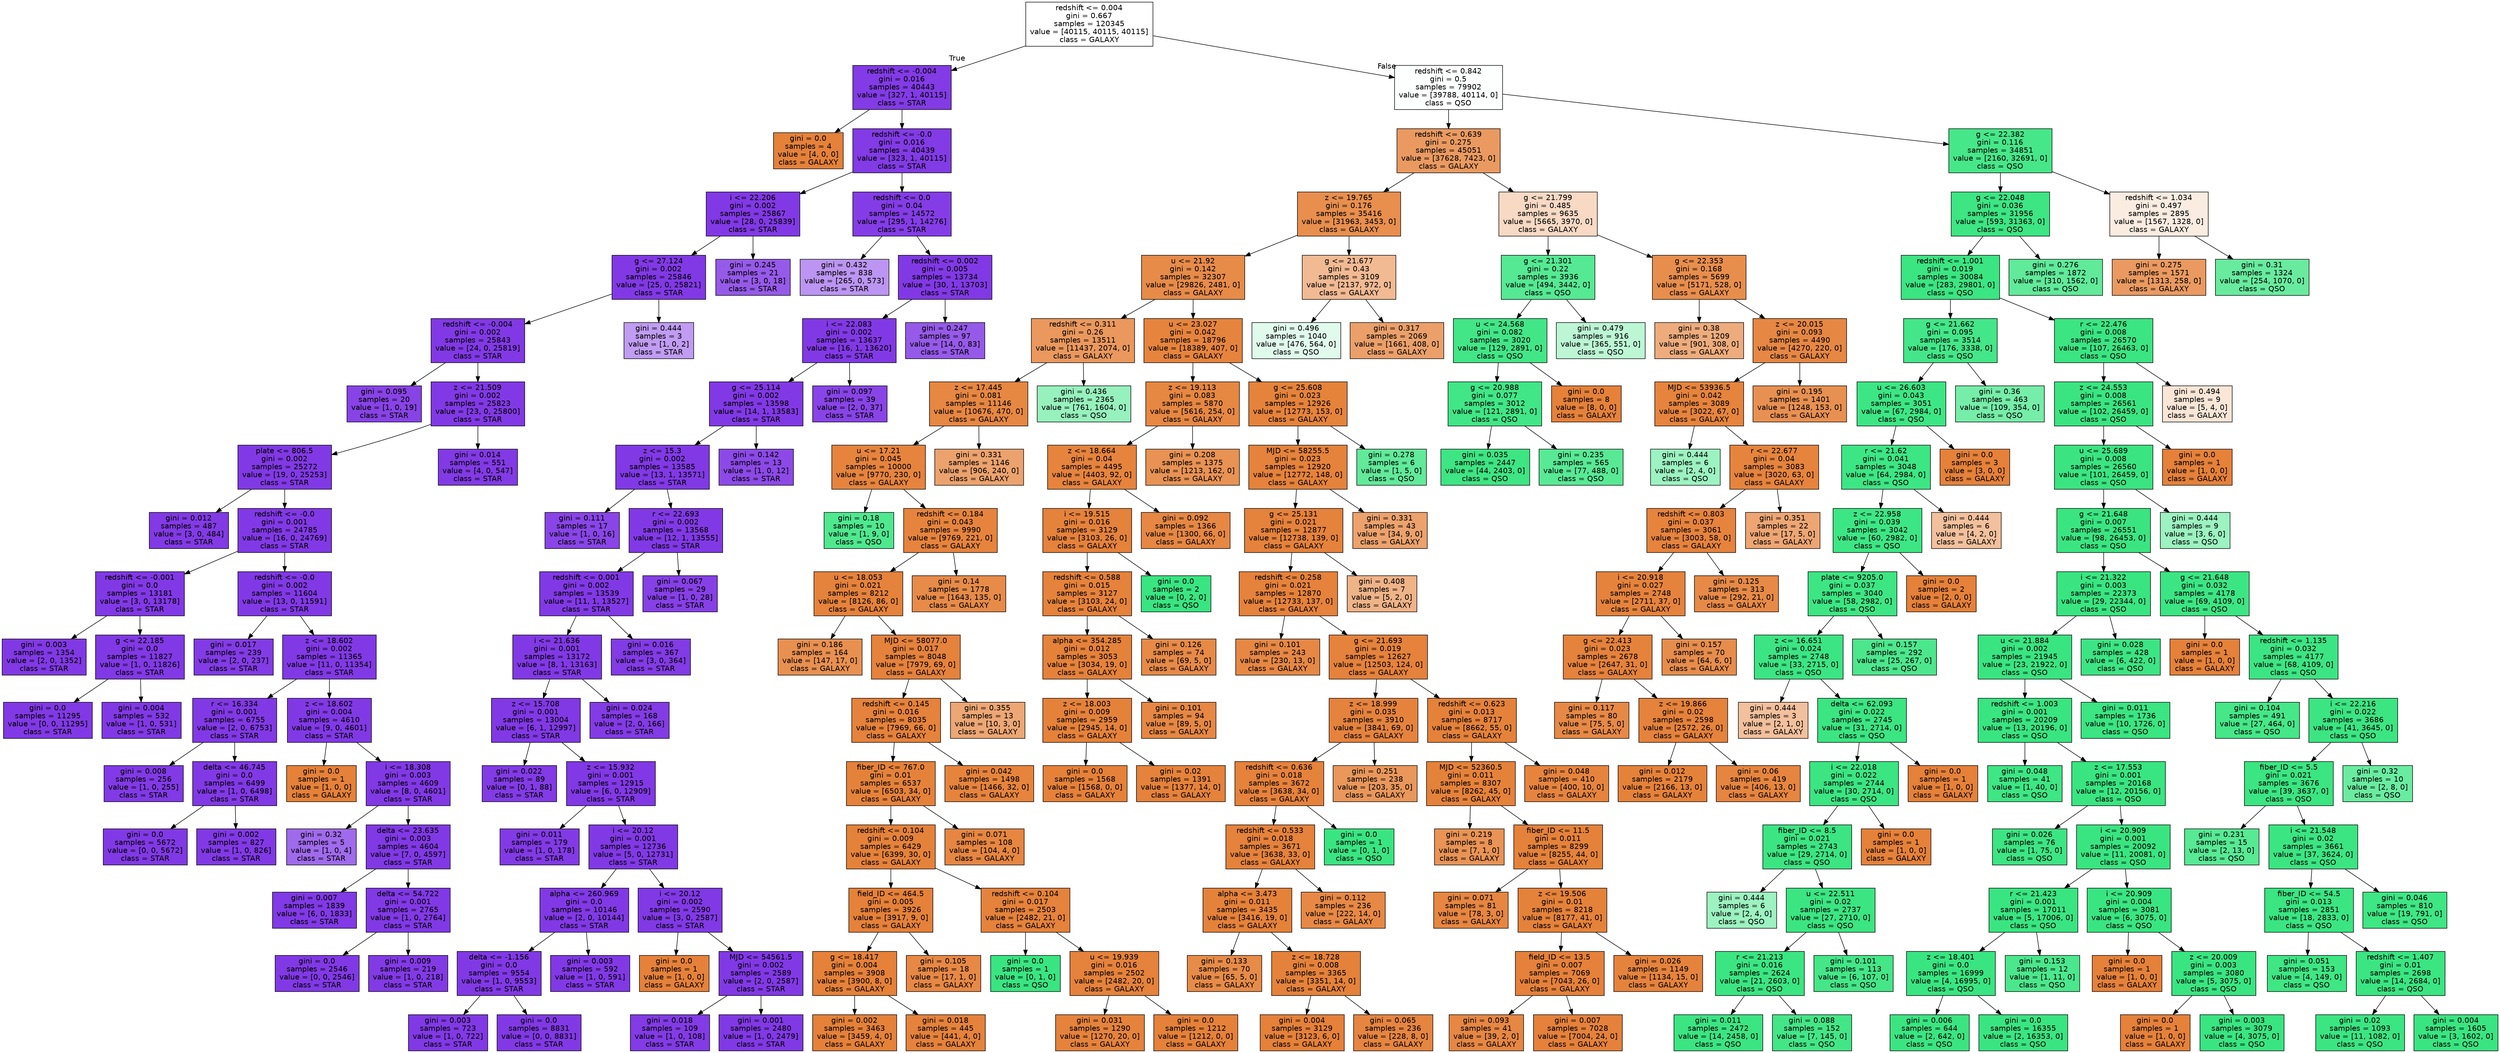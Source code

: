 digraph Tree {
node [shape=box, style="filled", color="black", fontname="helvetica"] ;
edge [fontname="helvetica"] ;
0 [label="redshift <= 0.004\ngini = 0.667\nsamples = 120345\nvalue = [40115, 40115, 40115]\nclass = GALAXY", fillcolor="#ffffff"] ;
1 [label="redshift <= -0.004\ngini = 0.016\nsamples = 40443\nvalue = [327, 1, 40115]\nclass = STAR", fillcolor="#823be5"] ;
0 -> 1 [labeldistance=2.5, labelangle=45, headlabel="True"] ;
2 [label="gini = 0.0\nsamples = 4\nvalue = [4, 0, 0]\nclass = GALAXY", fillcolor="#e58139"] ;
1 -> 2 ;
3 [label="redshift <= -0.0\ngini = 0.016\nsamples = 40439\nvalue = [323, 1, 40115]\nclass = STAR", fillcolor="#823be5"] ;
1 -> 3 ;
4 [label="i <= 22.206\ngini = 0.002\nsamples = 25867\nvalue = [28, 0, 25839]\nclass = STAR", fillcolor="#8139e5"] ;
3 -> 4 ;
5 [label="g <= 27.124\ngini = 0.002\nsamples = 25846\nvalue = [25, 0, 25821]\nclass = STAR", fillcolor="#8139e5"] ;
4 -> 5 ;
6 [label="redshift <= -0.004\ngini = 0.002\nsamples = 25843\nvalue = [24, 0, 25819]\nclass = STAR", fillcolor="#8139e5"] ;
5 -> 6 ;
7 [label="gini = 0.095\nsamples = 20\nvalue = [1, 0, 19]\nclass = STAR", fillcolor="#8843e6"] ;
6 -> 7 ;
8 [label="z <= 21.509\ngini = 0.002\nsamples = 25823\nvalue = [23, 0, 25800]\nclass = STAR", fillcolor="#8139e5"] ;
6 -> 8 ;
9 [label="plate <= 806.5\ngini = 0.002\nsamples = 25272\nvalue = [19, 0, 25253]\nclass = STAR", fillcolor="#8139e5"] ;
8 -> 9 ;
10 [label="gini = 0.012\nsamples = 487\nvalue = [3, 0, 484]\nclass = STAR", fillcolor="#823ae5"] ;
9 -> 10 ;
11 [label="redshift <= -0.0\ngini = 0.001\nsamples = 24785\nvalue = [16, 0, 24769]\nclass = STAR", fillcolor="#8139e5"] ;
9 -> 11 ;
12 [label="redshift <= -0.001\ngini = 0.0\nsamples = 13181\nvalue = [3, 0, 13178]\nclass = STAR", fillcolor="#8139e5"] ;
11 -> 12 ;
13 [label="gini = 0.003\nsamples = 1354\nvalue = [2, 0, 1352]\nclass = STAR", fillcolor="#8139e5"] ;
12 -> 13 ;
14 [label="g <= 22.185\ngini = 0.0\nsamples = 11827\nvalue = [1, 0, 11826]\nclass = STAR", fillcolor="#8139e5"] ;
12 -> 14 ;
15 [label="gini = 0.0\nsamples = 11295\nvalue = [0, 0, 11295]\nclass = STAR", fillcolor="#8139e5"] ;
14 -> 15 ;
16 [label="gini = 0.004\nsamples = 532\nvalue = [1, 0, 531]\nclass = STAR", fillcolor="#8139e5"] ;
14 -> 16 ;
17 [label="redshift <= -0.0\ngini = 0.002\nsamples = 11604\nvalue = [13, 0, 11591]\nclass = STAR", fillcolor="#8139e5"] ;
11 -> 17 ;
18 [label="gini = 0.017\nsamples = 239\nvalue = [2, 0, 237]\nclass = STAR", fillcolor="#823be5"] ;
17 -> 18 ;
19 [label="z <= 18.602\ngini = 0.002\nsamples = 11365\nvalue = [11, 0, 11354]\nclass = STAR", fillcolor="#8139e5"] ;
17 -> 19 ;
20 [label="r <= 16.334\ngini = 0.001\nsamples = 6755\nvalue = [2, 0, 6753]\nclass = STAR", fillcolor="#8139e5"] ;
19 -> 20 ;
21 [label="gini = 0.008\nsamples = 256\nvalue = [1, 0, 255]\nclass = STAR", fillcolor="#813ae5"] ;
20 -> 21 ;
22 [label="delta <= 46.745\ngini = 0.0\nsamples = 6499\nvalue = [1, 0, 6498]\nclass = STAR", fillcolor="#8139e5"] ;
20 -> 22 ;
23 [label="gini = 0.0\nsamples = 5672\nvalue = [0, 0, 5672]\nclass = STAR", fillcolor="#8139e5"] ;
22 -> 23 ;
24 [label="gini = 0.002\nsamples = 827\nvalue = [1, 0, 826]\nclass = STAR", fillcolor="#8139e5"] ;
22 -> 24 ;
25 [label="z <= 18.602\ngini = 0.004\nsamples = 4610\nvalue = [9, 0, 4601]\nclass = STAR", fillcolor="#8139e5"] ;
19 -> 25 ;
26 [label="gini = 0.0\nsamples = 1\nvalue = [1, 0, 0]\nclass = GALAXY", fillcolor="#e58139"] ;
25 -> 26 ;
27 [label="i <= 18.308\ngini = 0.003\nsamples = 4609\nvalue = [8, 0, 4601]\nclass = STAR", fillcolor="#8139e5"] ;
25 -> 27 ;
28 [label="gini = 0.32\nsamples = 5\nvalue = [1, 0, 4]\nclass = STAR", fillcolor="#a06aec"] ;
27 -> 28 ;
29 [label="delta <= 23.635\ngini = 0.003\nsamples = 4604\nvalue = [7, 0, 4597]\nclass = STAR", fillcolor="#8139e5"] ;
27 -> 29 ;
30 [label="gini = 0.007\nsamples = 1839\nvalue = [6, 0, 1833]\nclass = STAR", fillcolor="#813ae5"] ;
29 -> 30 ;
31 [label="delta <= 54.722\ngini = 0.001\nsamples = 2765\nvalue = [1, 0, 2764]\nclass = STAR", fillcolor="#8139e5"] ;
29 -> 31 ;
32 [label="gini = 0.0\nsamples = 2546\nvalue = [0, 0, 2546]\nclass = STAR", fillcolor="#8139e5"] ;
31 -> 32 ;
33 [label="gini = 0.009\nsamples = 219\nvalue = [1, 0, 218]\nclass = STAR", fillcolor="#823ae5"] ;
31 -> 33 ;
34 [label="gini = 0.014\nsamples = 551\nvalue = [4, 0, 547]\nclass = STAR", fillcolor="#823ae5"] ;
8 -> 34 ;
35 [label="gini = 0.444\nsamples = 3\nvalue = [1, 0, 2]\nclass = STAR", fillcolor="#c09cf2"] ;
5 -> 35 ;
36 [label="gini = 0.245\nsamples = 21\nvalue = [3, 0, 18]\nclass = STAR", fillcolor="#965ae9"] ;
4 -> 36 ;
37 [label="redshift <= 0.0\ngini = 0.04\nsamples = 14572\nvalue = [295, 1, 14276]\nclass = STAR", fillcolor="#843de6"] ;
3 -> 37 ;
38 [label="gini = 0.432\nsamples = 838\nvalue = [265, 0, 573]\nclass = STAR", fillcolor="#bb95f1"] ;
37 -> 38 ;
39 [label="redshift <= 0.002\ngini = 0.005\nsamples = 13734\nvalue = [30, 1, 13703]\nclass = STAR", fillcolor="#8139e5"] ;
37 -> 39 ;
40 [label="i <= 22.083\ngini = 0.002\nsamples = 13637\nvalue = [16, 1, 13620]\nclass = STAR", fillcolor="#8139e5"] ;
39 -> 40 ;
41 [label="g <= 25.114\ngini = 0.002\nsamples = 13598\nvalue = [14, 1, 13583]\nclass = STAR", fillcolor="#8139e5"] ;
40 -> 41 ;
42 [label="z <= 15.3\ngini = 0.002\nsamples = 13585\nvalue = [13, 1, 13571]\nclass = STAR", fillcolor="#8139e5"] ;
41 -> 42 ;
43 [label="gini = 0.111\nsamples = 17\nvalue = [1, 0, 16]\nclass = STAR", fillcolor="#8945e7"] ;
42 -> 43 ;
44 [label="r <= 22.693\ngini = 0.002\nsamples = 13568\nvalue = [12, 1, 13555]\nclass = STAR", fillcolor="#8139e5"] ;
42 -> 44 ;
45 [label="redshift <= 0.001\ngini = 0.002\nsamples = 13539\nvalue = [11, 1, 13527]\nclass = STAR", fillcolor="#8139e5"] ;
44 -> 45 ;
46 [label="i <= 21.636\ngini = 0.001\nsamples = 13172\nvalue = [8, 1, 13163]\nclass = STAR", fillcolor="#8139e5"] ;
45 -> 46 ;
47 [label="z <= 15.708\ngini = 0.001\nsamples = 13004\nvalue = [6, 1, 12997]\nclass = STAR", fillcolor="#8139e5"] ;
46 -> 47 ;
48 [label="gini = 0.022\nsamples = 89\nvalue = [0, 1, 88]\nclass = STAR", fillcolor="#823be5"] ;
47 -> 48 ;
49 [label="z <= 15.932\ngini = 0.001\nsamples = 12915\nvalue = [6, 0, 12909]\nclass = STAR", fillcolor="#8139e5"] ;
47 -> 49 ;
50 [label="gini = 0.011\nsamples = 179\nvalue = [1, 0, 178]\nclass = STAR", fillcolor="#823ae5"] ;
49 -> 50 ;
51 [label="i <= 20.12\ngini = 0.001\nsamples = 12736\nvalue = [5, 0, 12731]\nclass = STAR", fillcolor="#8139e5"] ;
49 -> 51 ;
52 [label="alpha <= 260.969\ngini = 0.0\nsamples = 10146\nvalue = [2, 0, 10144]\nclass = STAR", fillcolor="#8139e5"] ;
51 -> 52 ;
53 [label="delta <= -1.156\ngini = 0.0\nsamples = 9554\nvalue = [1, 0, 9553]\nclass = STAR", fillcolor="#8139e5"] ;
52 -> 53 ;
54 [label="gini = 0.003\nsamples = 723\nvalue = [1, 0, 722]\nclass = STAR", fillcolor="#8139e5"] ;
53 -> 54 ;
55 [label="gini = 0.0\nsamples = 8831\nvalue = [0, 0, 8831]\nclass = STAR", fillcolor="#8139e5"] ;
53 -> 55 ;
56 [label="gini = 0.003\nsamples = 592\nvalue = [1, 0, 591]\nclass = STAR", fillcolor="#8139e5"] ;
52 -> 56 ;
57 [label="i <= 20.12\ngini = 0.002\nsamples = 2590\nvalue = [3, 0, 2587]\nclass = STAR", fillcolor="#8139e5"] ;
51 -> 57 ;
58 [label="gini = 0.0\nsamples = 1\nvalue = [1, 0, 0]\nclass = GALAXY", fillcolor="#e58139"] ;
57 -> 58 ;
59 [label="MJD <= 54561.5\ngini = 0.002\nsamples = 2589\nvalue = [2, 0, 2587]\nclass = STAR", fillcolor="#8139e5"] ;
57 -> 59 ;
60 [label="gini = 0.018\nsamples = 109\nvalue = [1, 0, 108]\nclass = STAR", fillcolor="#823be5"] ;
59 -> 60 ;
61 [label="gini = 0.001\nsamples = 2480\nvalue = [1, 0, 2479]\nclass = STAR", fillcolor="#8139e5"] ;
59 -> 61 ;
62 [label="gini = 0.024\nsamples = 168\nvalue = [2, 0, 166]\nclass = STAR", fillcolor="#833be5"] ;
46 -> 62 ;
63 [label="gini = 0.016\nsamples = 367\nvalue = [3, 0, 364]\nclass = STAR", fillcolor="#823be5"] ;
45 -> 63 ;
64 [label="gini = 0.067\nsamples = 29\nvalue = [1, 0, 28]\nclass = STAR", fillcolor="#8640e6"] ;
44 -> 64 ;
65 [label="gini = 0.142\nsamples = 13\nvalue = [1, 0, 12]\nclass = STAR", fillcolor="#8c49e7"] ;
41 -> 65 ;
66 [label="gini = 0.097\nsamples = 39\nvalue = [2, 0, 37]\nclass = STAR", fillcolor="#8844e6"] ;
40 -> 66 ;
67 [label="gini = 0.247\nsamples = 97\nvalue = [14, 0, 83]\nclass = STAR", fillcolor="#965ae9"] ;
39 -> 67 ;
68 [label="redshift <= 0.842\ngini = 0.5\nsamples = 79902\nvalue = [39788, 40114, 0]\nclass = QSO", fillcolor="#fdfffe"] ;
0 -> 68 [labeldistance=2.5, labelangle=-45, headlabel="False"] ;
69 [label="redshift <= 0.639\ngini = 0.275\nsamples = 45051\nvalue = [37628, 7423, 0]\nclass = GALAXY", fillcolor="#ea9a60"] ;
68 -> 69 ;
70 [label="z <= 19.765\ngini = 0.176\nsamples = 35416\nvalue = [31963, 3453, 0]\nclass = GALAXY", fillcolor="#e88f4e"] ;
69 -> 70 ;
71 [label="u <= 21.92\ngini = 0.142\nsamples = 32307\nvalue = [29826, 2481, 0]\nclass = GALAXY", fillcolor="#e78b49"] ;
70 -> 71 ;
72 [label="redshift <= 0.311\ngini = 0.26\nsamples = 13511\nvalue = [11437, 2074, 0]\nclass = GALAXY", fillcolor="#ea985d"] ;
71 -> 72 ;
73 [label="z <= 17.445\ngini = 0.081\nsamples = 11146\nvalue = [10676, 470, 0]\nclass = GALAXY", fillcolor="#e68742"] ;
72 -> 73 ;
74 [label="u <= 17.21\ngini = 0.045\nsamples = 10000\nvalue = [9770, 230, 0]\nclass = GALAXY", fillcolor="#e6843e"] ;
73 -> 74 ;
75 [label="gini = 0.18\nsamples = 10\nvalue = [1, 9, 0]\nclass = QSO", fillcolor="#4fe88f"] ;
74 -> 75 ;
76 [label="redshift <= 0.184\ngini = 0.043\nsamples = 9990\nvalue = [9769, 221, 0]\nclass = GALAXY", fillcolor="#e6843d"] ;
74 -> 76 ;
77 [label="u <= 18.053\ngini = 0.021\nsamples = 8212\nvalue = [8126, 86, 0]\nclass = GALAXY", fillcolor="#e5823b"] ;
76 -> 77 ;
78 [label="gini = 0.186\nsamples = 164\nvalue = [147, 17, 0]\nclass = GALAXY", fillcolor="#e89050"] ;
77 -> 78 ;
79 [label="MJD <= 58077.0\ngini = 0.017\nsamples = 8048\nvalue = [7979, 69, 0]\nclass = GALAXY", fillcolor="#e5823b"] ;
77 -> 79 ;
80 [label="redshift <= 0.145\ngini = 0.016\nsamples = 8035\nvalue = [7969, 66, 0]\nclass = GALAXY", fillcolor="#e5823b"] ;
79 -> 80 ;
81 [label="fiber_ID <= 767.0\ngini = 0.01\nsamples = 6537\nvalue = [6503, 34, 0]\nclass = GALAXY", fillcolor="#e5823a"] ;
80 -> 81 ;
82 [label="redshift <= 0.104\ngini = 0.009\nsamples = 6429\nvalue = [6399, 30, 0]\nclass = GALAXY", fillcolor="#e5823a"] ;
81 -> 82 ;
83 [label="field_ID <= 464.5\ngini = 0.005\nsamples = 3926\nvalue = [3917, 9, 0]\nclass = GALAXY", fillcolor="#e58139"] ;
82 -> 83 ;
84 [label="g <= 18.417\ngini = 0.004\nsamples = 3908\nvalue = [3900, 8, 0]\nclass = GALAXY", fillcolor="#e58139"] ;
83 -> 84 ;
85 [label="gini = 0.002\nsamples = 3463\nvalue = [3459, 4, 0]\nclass = GALAXY", fillcolor="#e58139"] ;
84 -> 85 ;
86 [label="gini = 0.018\nsamples = 445\nvalue = [441, 4, 0]\nclass = GALAXY", fillcolor="#e5823b"] ;
84 -> 86 ;
87 [label="gini = 0.105\nsamples = 18\nvalue = [17, 1, 0]\nclass = GALAXY", fillcolor="#e78845"] ;
83 -> 87 ;
88 [label="redshift <= 0.104\ngini = 0.017\nsamples = 2503\nvalue = [2482, 21, 0]\nclass = GALAXY", fillcolor="#e5823b"] ;
82 -> 88 ;
89 [label="gini = 0.0\nsamples = 1\nvalue = [0, 1, 0]\nclass = QSO", fillcolor="#39e581"] ;
88 -> 89 ;
90 [label="u <= 19.939\ngini = 0.016\nsamples = 2502\nvalue = [2482, 20, 0]\nclass = GALAXY", fillcolor="#e5823b"] ;
88 -> 90 ;
91 [label="gini = 0.031\nsamples = 1290\nvalue = [1270, 20, 0]\nclass = GALAXY", fillcolor="#e5833c"] ;
90 -> 91 ;
92 [label="gini = 0.0\nsamples = 1212\nvalue = [1212, 0, 0]\nclass = GALAXY", fillcolor="#e58139"] ;
90 -> 92 ;
93 [label="gini = 0.071\nsamples = 108\nvalue = [104, 4, 0]\nclass = GALAXY", fillcolor="#e68641"] ;
81 -> 93 ;
94 [label="gini = 0.042\nsamples = 1498\nvalue = [1466, 32, 0]\nclass = GALAXY", fillcolor="#e6843d"] ;
80 -> 94 ;
95 [label="gini = 0.355\nsamples = 13\nvalue = [10, 3, 0]\nclass = GALAXY", fillcolor="#eda774"] ;
79 -> 95 ;
96 [label="gini = 0.14\nsamples = 1778\nvalue = [1643, 135, 0]\nclass = GALAXY", fillcolor="#e78b49"] ;
76 -> 96 ;
97 [label="gini = 0.331\nsamples = 1146\nvalue = [906, 240, 0]\nclass = GALAXY", fillcolor="#eca26d"] ;
73 -> 97 ;
98 [label="gini = 0.436\nsamples = 2365\nvalue = [761, 1604, 0]\nclass = QSO", fillcolor="#97f1bd"] ;
72 -> 98 ;
99 [label="u <= 23.027\ngini = 0.042\nsamples = 18796\nvalue = [18389, 407, 0]\nclass = GALAXY", fillcolor="#e6843d"] ;
71 -> 99 ;
100 [label="z <= 19.113\ngini = 0.083\nsamples = 5870\nvalue = [5616, 254, 0]\nclass = GALAXY", fillcolor="#e68742"] ;
99 -> 100 ;
101 [label="z <= 18.664\ngini = 0.04\nsamples = 4495\nvalue = [4403, 92, 0]\nclass = GALAXY", fillcolor="#e6843d"] ;
100 -> 101 ;
102 [label="i <= 19.515\ngini = 0.016\nsamples = 3129\nvalue = [3103, 26, 0]\nclass = GALAXY", fillcolor="#e5823b"] ;
101 -> 102 ;
103 [label="redshift <= 0.588\ngini = 0.015\nsamples = 3127\nvalue = [3103, 24, 0]\nclass = GALAXY", fillcolor="#e5823b"] ;
102 -> 103 ;
104 [label="alpha <= 354.285\ngini = 0.012\nsamples = 3053\nvalue = [3034, 19, 0]\nclass = GALAXY", fillcolor="#e5823a"] ;
103 -> 104 ;
105 [label="z <= 18.003\ngini = 0.009\nsamples = 2959\nvalue = [2945, 14, 0]\nclass = GALAXY", fillcolor="#e5823a"] ;
104 -> 105 ;
106 [label="gini = 0.0\nsamples = 1568\nvalue = [1568, 0, 0]\nclass = GALAXY", fillcolor="#e58139"] ;
105 -> 106 ;
107 [label="gini = 0.02\nsamples = 1391\nvalue = [1377, 14, 0]\nclass = GALAXY", fillcolor="#e5823b"] ;
105 -> 107 ;
108 [label="gini = 0.101\nsamples = 94\nvalue = [89, 5, 0]\nclass = GALAXY", fillcolor="#e68844"] ;
104 -> 108 ;
109 [label="gini = 0.126\nsamples = 74\nvalue = [69, 5, 0]\nclass = GALAXY", fillcolor="#e78a47"] ;
103 -> 109 ;
110 [label="gini = 0.0\nsamples = 2\nvalue = [0, 2, 0]\nclass = QSO", fillcolor="#39e581"] ;
102 -> 110 ;
111 [label="gini = 0.092\nsamples = 1366\nvalue = [1300, 66, 0]\nclass = GALAXY", fillcolor="#e68743"] ;
101 -> 111 ;
112 [label="gini = 0.208\nsamples = 1375\nvalue = [1213, 162, 0]\nclass = GALAXY", fillcolor="#e89253"] ;
100 -> 112 ;
113 [label="g <= 25.608\ngini = 0.023\nsamples = 12926\nvalue = [12773, 153, 0]\nclass = GALAXY", fillcolor="#e5833b"] ;
99 -> 113 ;
114 [label="MJD <= 58255.5\ngini = 0.023\nsamples = 12920\nvalue = [12772, 148, 0]\nclass = GALAXY", fillcolor="#e5823b"] ;
113 -> 114 ;
115 [label="g <= 25.131\ngini = 0.021\nsamples = 12877\nvalue = [12738, 139, 0]\nclass = GALAXY", fillcolor="#e5823b"] ;
114 -> 115 ;
116 [label="redshift <= 0.258\ngini = 0.021\nsamples = 12870\nvalue = [12733, 137, 0]\nclass = GALAXY", fillcolor="#e5823b"] ;
115 -> 116 ;
117 [label="gini = 0.101\nsamples = 243\nvalue = [230, 13, 0]\nclass = GALAXY", fillcolor="#e68844"] ;
116 -> 117 ;
118 [label="g <= 21.693\ngini = 0.019\nsamples = 12627\nvalue = [12503, 124, 0]\nclass = GALAXY", fillcolor="#e5823b"] ;
116 -> 118 ;
119 [label="z <= 18.999\ngini = 0.035\nsamples = 3910\nvalue = [3841, 69, 0]\nclass = GALAXY", fillcolor="#e5833d"] ;
118 -> 119 ;
120 [label="redshift <= 0.636\ngini = 0.018\nsamples = 3672\nvalue = [3638, 34, 0]\nclass = GALAXY", fillcolor="#e5823b"] ;
119 -> 120 ;
121 [label="redshift <= 0.533\ngini = 0.018\nsamples = 3671\nvalue = [3638, 33, 0]\nclass = GALAXY", fillcolor="#e5823b"] ;
120 -> 121 ;
122 [label="alpha <= 3.473\ngini = 0.011\nsamples = 3435\nvalue = [3416, 19, 0]\nclass = GALAXY", fillcolor="#e5823a"] ;
121 -> 122 ;
123 [label="gini = 0.133\nsamples = 70\nvalue = [65, 5, 0]\nclass = GALAXY", fillcolor="#e78b48"] ;
122 -> 123 ;
124 [label="z <= 18.728\ngini = 0.008\nsamples = 3365\nvalue = [3351, 14, 0]\nclass = GALAXY", fillcolor="#e5823a"] ;
122 -> 124 ;
125 [label="gini = 0.004\nsamples = 3129\nvalue = [3123, 6, 0]\nclass = GALAXY", fillcolor="#e58139"] ;
124 -> 125 ;
126 [label="gini = 0.065\nsamples = 236\nvalue = [228, 8, 0]\nclass = GALAXY", fillcolor="#e68540"] ;
124 -> 126 ;
127 [label="gini = 0.112\nsamples = 236\nvalue = [222, 14, 0]\nclass = GALAXY", fillcolor="#e78945"] ;
121 -> 127 ;
128 [label="gini = 0.0\nsamples = 1\nvalue = [0, 1, 0]\nclass = QSO", fillcolor="#39e581"] ;
120 -> 128 ;
129 [label="gini = 0.251\nsamples = 238\nvalue = [203, 35, 0]\nclass = GALAXY", fillcolor="#e9975b"] ;
119 -> 129 ;
130 [label="redshift <= 0.623\ngini = 0.013\nsamples = 8717\nvalue = [8662, 55, 0]\nclass = GALAXY", fillcolor="#e5823a"] ;
118 -> 130 ;
131 [label="MJD <= 52360.5\ngini = 0.011\nsamples = 8307\nvalue = [8262, 45, 0]\nclass = GALAXY", fillcolor="#e5823a"] ;
130 -> 131 ;
132 [label="gini = 0.219\nsamples = 8\nvalue = [7, 1, 0]\nclass = GALAXY", fillcolor="#e99355"] ;
131 -> 132 ;
133 [label="fiber_ID <= 11.5\ngini = 0.011\nsamples = 8299\nvalue = [8255, 44, 0]\nclass = GALAXY", fillcolor="#e5823a"] ;
131 -> 133 ;
134 [label="gini = 0.071\nsamples = 81\nvalue = [78, 3, 0]\nclass = GALAXY", fillcolor="#e68641"] ;
133 -> 134 ;
135 [label="z <= 19.506\ngini = 0.01\nsamples = 8218\nvalue = [8177, 41, 0]\nclass = GALAXY", fillcolor="#e5823a"] ;
133 -> 135 ;
136 [label="field_ID <= 13.5\ngini = 0.007\nsamples = 7069\nvalue = [7043, 26, 0]\nclass = GALAXY", fillcolor="#e5813a"] ;
135 -> 136 ;
137 [label="gini = 0.093\nsamples = 41\nvalue = [39, 2, 0]\nclass = GALAXY", fillcolor="#e68743"] ;
136 -> 137 ;
138 [label="gini = 0.007\nsamples = 7028\nvalue = [7004, 24, 0]\nclass = GALAXY", fillcolor="#e5813a"] ;
136 -> 138 ;
139 [label="gini = 0.026\nsamples = 1149\nvalue = [1134, 15, 0]\nclass = GALAXY", fillcolor="#e5833c"] ;
135 -> 139 ;
140 [label="gini = 0.048\nsamples = 410\nvalue = [400, 10, 0]\nclass = GALAXY", fillcolor="#e6843e"] ;
130 -> 140 ;
141 [label="gini = 0.408\nsamples = 7\nvalue = [5, 2, 0]\nclass = GALAXY", fillcolor="#efb388"] ;
115 -> 141 ;
142 [label="gini = 0.331\nsamples = 43\nvalue = [34, 9, 0]\nclass = GALAXY", fillcolor="#eca26d"] ;
114 -> 142 ;
143 [label="gini = 0.278\nsamples = 6\nvalue = [1, 5, 0]\nclass = QSO", fillcolor="#61ea9a"] ;
113 -> 143 ;
144 [label="g <= 21.677\ngini = 0.43\nsamples = 3109\nvalue = [2137, 972, 0]\nclass = GALAXY", fillcolor="#f1ba93"] ;
70 -> 144 ;
145 [label="gini = 0.496\nsamples = 1040\nvalue = [476, 564, 0]\nclass = QSO", fillcolor="#e0fbeb"] ;
144 -> 145 ;
146 [label="gini = 0.317\nsamples = 2069\nvalue = [1661, 408, 0]\nclass = GALAXY", fillcolor="#eba06a"] ;
144 -> 146 ;
147 [label="g <= 21.799\ngini = 0.485\nsamples = 9635\nvalue = [5665, 3970, 0]\nclass = GALAXY", fillcolor="#f7d9c4"] ;
69 -> 147 ;
148 [label="g <= 21.301\ngini = 0.22\nsamples = 3936\nvalue = [494, 3442, 0]\nclass = QSO", fillcolor="#55e993"] ;
147 -> 148 ;
149 [label="u <= 24.568\ngini = 0.082\nsamples = 3020\nvalue = [129, 2891, 0]\nclass = QSO", fillcolor="#42e687"] ;
148 -> 149 ;
150 [label="g <= 20.988\ngini = 0.077\nsamples = 3012\nvalue = [121, 2891, 0]\nclass = QSO", fillcolor="#41e686"] ;
149 -> 150 ;
151 [label="gini = 0.035\nsamples = 2447\nvalue = [44, 2403, 0]\nclass = QSO", fillcolor="#3de583"] ;
150 -> 151 ;
152 [label="gini = 0.235\nsamples = 565\nvalue = [77, 488, 0]\nclass = QSO", fillcolor="#58e995"] ;
150 -> 152 ;
153 [label="gini = 0.0\nsamples = 8\nvalue = [8, 0, 0]\nclass = GALAXY", fillcolor="#e58139"] ;
149 -> 153 ;
154 [label="gini = 0.479\nsamples = 916\nvalue = [365, 551, 0]\nclass = QSO", fillcolor="#bcf6d4"] ;
148 -> 154 ;
155 [label="g <= 22.353\ngini = 0.168\nsamples = 5699\nvalue = [5171, 528, 0]\nclass = GALAXY", fillcolor="#e88e4d"] ;
147 -> 155 ;
156 [label="gini = 0.38\nsamples = 1209\nvalue = [901, 308, 0]\nclass = GALAXY", fillcolor="#eeac7d"] ;
155 -> 156 ;
157 [label="z <= 20.015\ngini = 0.093\nsamples = 4490\nvalue = [4270, 220, 0]\nclass = GALAXY", fillcolor="#e68743"] ;
155 -> 157 ;
158 [label="MJD <= 53936.5\ngini = 0.042\nsamples = 3089\nvalue = [3022, 67, 0]\nclass = GALAXY", fillcolor="#e6843d"] ;
157 -> 158 ;
159 [label="gini = 0.444\nsamples = 6\nvalue = [2, 4, 0]\nclass = QSO", fillcolor="#9cf2c0"] ;
158 -> 159 ;
160 [label="r <= 22.677\ngini = 0.04\nsamples = 3083\nvalue = [3020, 63, 0]\nclass = GALAXY", fillcolor="#e6843d"] ;
158 -> 160 ;
161 [label="redshift <= 0.803\ngini = 0.037\nsamples = 3061\nvalue = [3003, 58, 0]\nclass = GALAXY", fillcolor="#e6833d"] ;
160 -> 161 ;
162 [label="i <= 20.918\ngini = 0.027\nsamples = 2748\nvalue = [2711, 37, 0]\nclass = GALAXY", fillcolor="#e5833c"] ;
161 -> 162 ;
163 [label="g <= 22.413\ngini = 0.023\nsamples = 2678\nvalue = [2647, 31, 0]\nclass = GALAXY", fillcolor="#e5823b"] ;
162 -> 163 ;
164 [label="gini = 0.117\nsamples = 80\nvalue = [75, 5, 0]\nclass = GALAXY", fillcolor="#e78946"] ;
163 -> 164 ;
165 [label="z <= 19.866\ngini = 0.02\nsamples = 2598\nvalue = [2572, 26, 0]\nclass = GALAXY", fillcolor="#e5823b"] ;
163 -> 165 ;
166 [label="gini = 0.012\nsamples = 2179\nvalue = [2166, 13, 0]\nclass = GALAXY", fillcolor="#e5823a"] ;
165 -> 166 ;
167 [label="gini = 0.06\nsamples = 419\nvalue = [406, 13, 0]\nclass = GALAXY", fillcolor="#e6853f"] ;
165 -> 167 ;
168 [label="gini = 0.157\nsamples = 70\nvalue = [64, 6, 0]\nclass = GALAXY", fillcolor="#e78d4c"] ;
162 -> 168 ;
169 [label="gini = 0.125\nsamples = 313\nvalue = [292, 21, 0]\nclass = GALAXY", fillcolor="#e78a47"] ;
161 -> 169 ;
170 [label="gini = 0.351\nsamples = 22\nvalue = [17, 5, 0]\nclass = GALAXY", fillcolor="#eda673"] ;
160 -> 170 ;
171 [label="gini = 0.195\nsamples = 1401\nvalue = [1248, 153, 0]\nclass = GALAXY", fillcolor="#e89051"] ;
157 -> 171 ;
172 [label="g <= 22.382\ngini = 0.116\nsamples = 34851\nvalue = [2160, 32691, 0]\nclass = QSO", fillcolor="#46e789"] ;
68 -> 172 ;
173 [label="g <= 22.048\ngini = 0.036\nsamples = 31956\nvalue = [593, 31363, 0]\nclass = QSO", fillcolor="#3de583"] ;
172 -> 173 ;
174 [label="redshift <= 1.001\ngini = 0.019\nsamples = 30084\nvalue = [283, 29801, 0]\nclass = QSO", fillcolor="#3be582"] ;
173 -> 174 ;
175 [label="g <= 21.662\ngini = 0.095\nsamples = 3514\nvalue = [176, 3338, 0]\nclass = QSO", fillcolor="#43e688"] ;
174 -> 175 ;
176 [label="u <= 26.603\ngini = 0.043\nsamples = 3051\nvalue = [67, 2984, 0]\nclass = QSO", fillcolor="#3de684"] ;
175 -> 176 ;
177 [label="r <= 21.62\ngini = 0.041\nsamples = 3048\nvalue = [64, 2984, 0]\nclass = QSO", fillcolor="#3de684"] ;
176 -> 177 ;
178 [label="z <= 22.958\ngini = 0.039\nsamples = 3042\nvalue = [60, 2982, 0]\nclass = QSO", fillcolor="#3de684"] ;
177 -> 178 ;
179 [label="plate <= 9205.0\ngini = 0.037\nsamples = 3040\nvalue = [58, 2982, 0]\nclass = QSO", fillcolor="#3de683"] ;
178 -> 179 ;
180 [label="z <= 16.651\ngini = 0.024\nsamples = 2748\nvalue = [33, 2715, 0]\nclass = QSO", fillcolor="#3be583"] ;
179 -> 180 ;
181 [label="gini = 0.444\nsamples = 3\nvalue = [2, 1, 0]\nclass = GALAXY", fillcolor="#f2c09c"] ;
180 -> 181 ;
182 [label="delta <= 62.093\ngini = 0.022\nsamples = 2745\nvalue = [31, 2714, 0]\nclass = QSO", fillcolor="#3be582"] ;
180 -> 182 ;
183 [label="i <= 22.018\ngini = 0.022\nsamples = 2744\nvalue = [30, 2714, 0]\nclass = QSO", fillcolor="#3be582"] ;
182 -> 183 ;
184 [label="fiber_ID <= 8.5\ngini = 0.021\nsamples = 2743\nvalue = [29, 2714, 0]\nclass = QSO", fillcolor="#3be582"] ;
183 -> 184 ;
185 [label="gini = 0.444\nsamples = 6\nvalue = [2, 4, 0]\nclass = QSO", fillcolor="#9cf2c0"] ;
184 -> 185 ;
186 [label="u <= 22.511\ngini = 0.02\nsamples = 2737\nvalue = [27, 2710, 0]\nclass = QSO", fillcolor="#3be582"] ;
184 -> 186 ;
187 [label="r <= 21.213\ngini = 0.016\nsamples = 2624\nvalue = [21, 2603, 0]\nclass = QSO", fillcolor="#3be582"] ;
186 -> 187 ;
188 [label="gini = 0.011\nsamples = 2472\nvalue = [14, 2458, 0]\nclass = QSO", fillcolor="#3ae582"] ;
187 -> 188 ;
189 [label="gini = 0.088\nsamples = 152\nvalue = [7, 145, 0]\nclass = QSO", fillcolor="#43e687"] ;
187 -> 189 ;
190 [label="gini = 0.101\nsamples = 113\nvalue = [6, 107, 0]\nclass = QSO", fillcolor="#44e688"] ;
186 -> 190 ;
191 [label="gini = 0.0\nsamples = 1\nvalue = [1, 0, 0]\nclass = GALAXY", fillcolor="#e58139"] ;
183 -> 191 ;
192 [label="gini = 0.0\nsamples = 1\nvalue = [1, 0, 0]\nclass = GALAXY", fillcolor="#e58139"] ;
182 -> 192 ;
193 [label="gini = 0.157\nsamples = 292\nvalue = [25, 267, 0]\nclass = QSO", fillcolor="#4ce78d"] ;
179 -> 193 ;
194 [label="gini = 0.0\nsamples = 2\nvalue = [2, 0, 0]\nclass = GALAXY", fillcolor="#e58139"] ;
178 -> 194 ;
195 [label="gini = 0.444\nsamples = 6\nvalue = [4, 2, 0]\nclass = GALAXY", fillcolor="#f2c09c"] ;
177 -> 195 ;
196 [label="gini = 0.0\nsamples = 3\nvalue = [3, 0, 0]\nclass = GALAXY", fillcolor="#e58139"] ;
176 -> 196 ;
197 [label="gini = 0.36\nsamples = 463\nvalue = [109, 354, 0]\nclass = QSO", fillcolor="#76eda8"] ;
175 -> 197 ;
198 [label="r <= 22.476\ngini = 0.008\nsamples = 26570\nvalue = [107, 26463, 0]\nclass = QSO", fillcolor="#3ae582"] ;
174 -> 198 ;
199 [label="z <= 24.553\ngini = 0.008\nsamples = 26561\nvalue = [102, 26459, 0]\nclass = QSO", fillcolor="#3ae581"] ;
198 -> 199 ;
200 [label="u <= 25.689\ngini = 0.008\nsamples = 26560\nvalue = [101, 26459, 0]\nclass = QSO", fillcolor="#3ae581"] ;
199 -> 200 ;
201 [label="g <= 21.648\ngini = 0.007\nsamples = 26551\nvalue = [98, 26453, 0]\nclass = QSO", fillcolor="#3ae581"] ;
200 -> 201 ;
202 [label="i <= 21.322\ngini = 0.003\nsamples = 22373\nvalue = [29, 22344, 0]\nclass = QSO", fillcolor="#39e581"] ;
201 -> 202 ;
203 [label="u <= 21.884\ngini = 0.002\nsamples = 21945\nvalue = [23, 21922, 0]\nclass = QSO", fillcolor="#39e581"] ;
202 -> 203 ;
204 [label="redshift <= 1.003\ngini = 0.001\nsamples = 20209\nvalue = [13, 20196, 0]\nclass = QSO", fillcolor="#39e581"] ;
203 -> 204 ;
205 [label="gini = 0.048\nsamples = 41\nvalue = [1, 40, 0]\nclass = QSO", fillcolor="#3ee684"] ;
204 -> 205 ;
206 [label="z <= 17.553\ngini = 0.001\nsamples = 20168\nvalue = [12, 20156, 0]\nclass = QSO", fillcolor="#39e581"] ;
204 -> 206 ;
207 [label="gini = 0.026\nsamples = 76\nvalue = [1, 75, 0]\nclass = QSO", fillcolor="#3ce583"] ;
206 -> 207 ;
208 [label="i <= 20.909\ngini = 0.001\nsamples = 20092\nvalue = [11, 20081, 0]\nclass = QSO", fillcolor="#39e581"] ;
206 -> 208 ;
209 [label="r <= 21.423\ngini = 0.001\nsamples = 17011\nvalue = [5, 17006, 0]\nclass = QSO", fillcolor="#39e581"] ;
208 -> 209 ;
210 [label="z <= 18.401\ngini = 0.0\nsamples = 16999\nvalue = [4, 16995, 0]\nclass = QSO", fillcolor="#39e581"] ;
209 -> 210 ;
211 [label="gini = 0.006\nsamples = 644\nvalue = [2, 642, 0]\nclass = QSO", fillcolor="#3ae581"] ;
210 -> 211 ;
212 [label="gini = 0.0\nsamples = 16355\nvalue = [2, 16353, 0]\nclass = QSO", fillcolor="#39e581"] ;
210 -> 212 ;
213 [label="gini = 0.153\nsamples = 12\nvalue = [1, 11, 0]\nclass = QSO", fillcolor="#4be78c"] ;
209 -> 213 ;
214 [label="i <= 20.909\ngini = 0.004\nsamples = 3081\nvalue = [6, 3075, 0]\nclass = QSO", fillcolor="#39e581"] ;
208 -> 214 ;
215 [label="gini = 0.0\nsamples = 1\nvalue = [1, 0, 0]\nclass = GALAXY", fillcolor="#e58139"] ;
214 -> 215 ;
216 [label="z <= 20.009\ngini = 0.003\nsamples = 3080\nvalue = [5, 3075, 0]\nclass = QSO", fillcolor="#39e581"] ;
214 -> 216 ;
217 [label="gini = 0.0\nsamples = 1\nvalue = [1, 0, 0]\nclass = GALAXY", fillcolor="#e58139"] ;
216 -> 217 ;
218 [label="gini = 0.003\nsamples = 3079\nvalue = [4, 3075, 0]\nclass = QSO", fillcolor="#39e581"] ;
216 -> 218 ;
219 [label="gini = 0.011\nsamples = 1736\nvalue = [10, 1726, 0]\nclass = QSO", fillcolor="#3ae582"] ;
203 -> 219 ;
220 [label="gini = 0.028\nsamples = 428\nvalue = [6, 422, 0]\nclass = QSO", fillcolor="#3ce583"] ;
202 -> 220 ;
221 [label="g <= 21.648\ngini = 0.032\nsamples = 4178\nvalue = [69, 4109, 0]\nclass = QSO", fillcolor="#3ce583"] ;
201 -> 221 ;
222 [label="gini = 0.0\nsamples = 1\nvalue = [1, 0, 0]\nclass = GALAXY", fillcolor="#e58139"] ;
221 -> 222 ;
223 [label="redshift <= 1.135\ngini = 0.032\nsamples = 4177\nvalue = [68, 4109, 0]\nclass = QSO", fillcolor="#3ce583"] ;
221 -> 223 ;
224 [label="gini = 0.104\nsamples = 491\nvalue = [27, 464, 0]\nclass = QSO", fillcolor="#45e788"] ;
223 -> 224 ;
225 [label="i <= 22.216\ngini = 0.022\nsamples = 3686\nvalue = [41, 3645, 0]\nclass = QSO", fillcolor="#3be582"] ;
223 -> 225 ;
226 [label="fiber_ID <= 5.5\ngini = 0.021\nsamples = 3676\nvalue = [39, 3637, 0]\nclass = QSO", fillcolor="#3be582"] ;
225 -> 226 ;
227 [label="gini = 0.231\nsamples = 15\nvalue = [2, 13, 0]\nclass = QSO", fillcolor="#57e994"] ;
226 -> 227 ;
228 [label="i <= 21.548\ngini = 0.02\nsamples = 3661\nvalue = [37, 3624, 0]\nclass = QSO", fillcolor="#3be582"] ;
226 -> 228 ;
229 [label="fiber_ID <= 54.5\ngini = 0.013\nsamples = 2851\nvalue = [18, 2833, 0]\nclass = QSO", fillcolor="#3ae582"] ;
228 -> 229 ;
230 [label="gini = 0.051\nsamples = 153\nvalue = [4, 149, 0]\nclass = QSO", fillcolor="#3ee684"] ;
229 -> 230 ;
231 [label="redshift <= 1.407\ngini = 0.01\nsamples = 2698\nvalue = [14, 2684, 0]\nclass = QSO", fillcolor="#3ae582"] ;
229 -> 231 ;
232 [label="gini = 0.02\nsamples = 1093\nvalue = [11, 1082, 0]\nclass = QSO", fillcolor="#3be582"] ;
231 -> 232 ;
233 [label="gini = 0.004\nsamples = 1605\nvalue = [3, 1602, 0]\nclass = QSO", fillcolor="#39e581"] ;
231 -> 233 ;
234 [label="gini = 0.046\nsamples = 810\nvalue = [19, 791, 0]\nclass = QSO", fillcolor="#3ee684"] ;
228 -> 234 ;
235 [label="gini = 0.32\nsamples = 10\nvalue = [2, 8, 0]\nclass = QSO", fillcolor="#6aeca0"] ;
225 -> 235 ;
236 [label="gini = 0.444\nsamples = 9\nvalue = [3, 6, 0]\nclass = QSO", fillcolor="#9cf2c0"] ;
200 -> 236 ;
237 [label="gini = 0.0\nsamples = 1\nvalue = [1, 0, 0]\nclass = GALAXY", fillcolor="#e58139"] ;
199 -> 237 ;
238 [label="gini = 0.494\nsamples = 9\nvalue = [5, 4, 0]\nclass = GALAXY", fillcolor="#fae6d7"] ;
198 -> 238 ;
239 [label="gini = 0.276\nsamples = 1872\nvalue = [310, 1562, 0]\nclass = QSO", fillcolor="#60ea9a"] ;
173 -> 239 ;
240 [label="redshift <= 1.034\ngini = 0.497\nsamples = 2895\nvalue = [1567, 1328, 0]\nclass = GALAXY", fillcolor="#fbece1"] ;
172 -> 240 ;
241 [label="gini = 0.275\nsamples = 1571\nvalue = [1313, 258, 0]\nclass = GALAXY", fillcolor="#ea9a60"] ;
240 -> 241 ;
242 [label="gini = 0.31\nsamples = 1324\nvalue = [254, 1070, 0]\nclass = QSO", fillcolor="#68eb9f"] ;
240 -> 242 ;
}